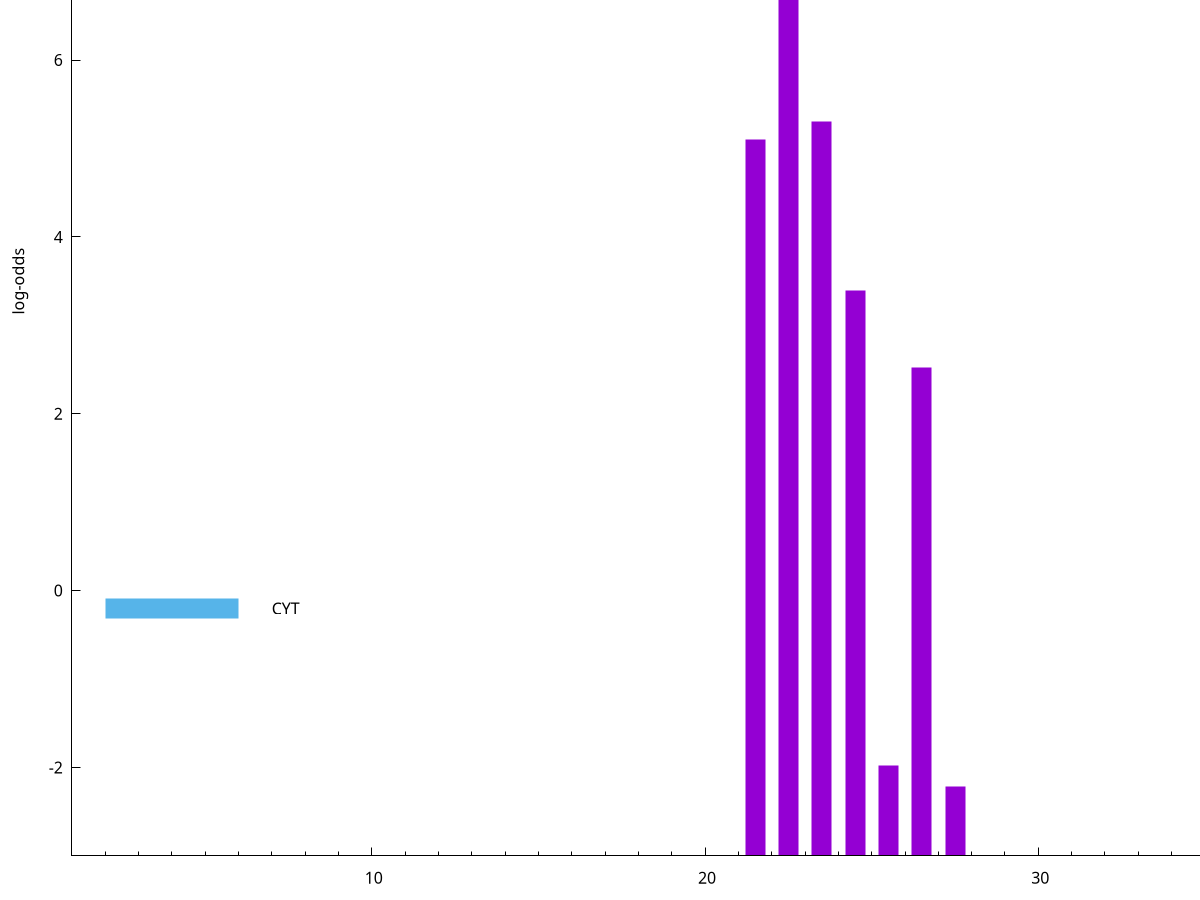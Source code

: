 set title "LipoP predictions for SRR4017925.gff"
set size 2., 1.4
set xrange [1:70] 
set mxtics 10
set yrange [-3:10]
set y2range [0:13]
set ylabel "log-odds"
set term postscript eps color solid "Helvetica" 30
set output "SRR4017925.gff86.eps"
set arrow from 2,7.83211 to 6,7.83211 nohead lt 1 lw 20
set label "SpI" at 7,7.83211
set arrow from 2,-0.200913 to 6,-0.200913 nohead lt 3 lw 20
set label "CYT" at 7,-0.200913
set arrow from 2,7.83211 to 6,7.83211 nohead lt 1 lw 20
set label "SpI" at 7,7.83211
# NOTE: The scores below are the log-odds scores with the threshold
# NOTE: subtracted (a hack to make gnuplot make the histogram all
# NOTE: look nice).
plot "-" axes x1y2 title "" with impulses lt 1 lw 20
22.500000 10.098230
23.500000 8.309850
21.500000 8.101140
24.500000 6.389590
26.500000 5.524520
25.500000 1.020810
27.500000 0.788060
e
exit
